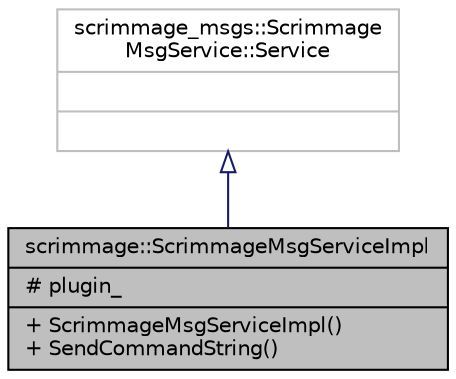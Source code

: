 digraph "scrimmage::ScrimmageMsgServiceImpl"
{
 // LATEX_PDF_SIZE
  edge [fontname="Helvetica",fontsize="10",labelfontname="Helvetica",labelfontsize="10"];
  node [fontname="Helvetica",fontsize="10",shape=record];
  Node1 [label="{scrimmage::ScrimmageMsgServiceImpl\n|# plugin_\l|+ ScrimmageMsgServiceImpl()\l+ SendCommandString()\l}",height=0.2,width=0.4,color="black", fillcolor="grey75", style="filled", fontcolor="black",tooltip=" "];
  Node2 -> Node1 [dir="back",color="midnightblue",fontsize="10",style="solid",arrowtail="onormal",fontname="Helvetica"];
  Node2 [label="{scrimmage_msgs::Scrimmage\lMsgService::Service\n||}",height=0.2,width=0.4,color="grey75", fillcolor="white", style="filled",tooltip=" "];
}
